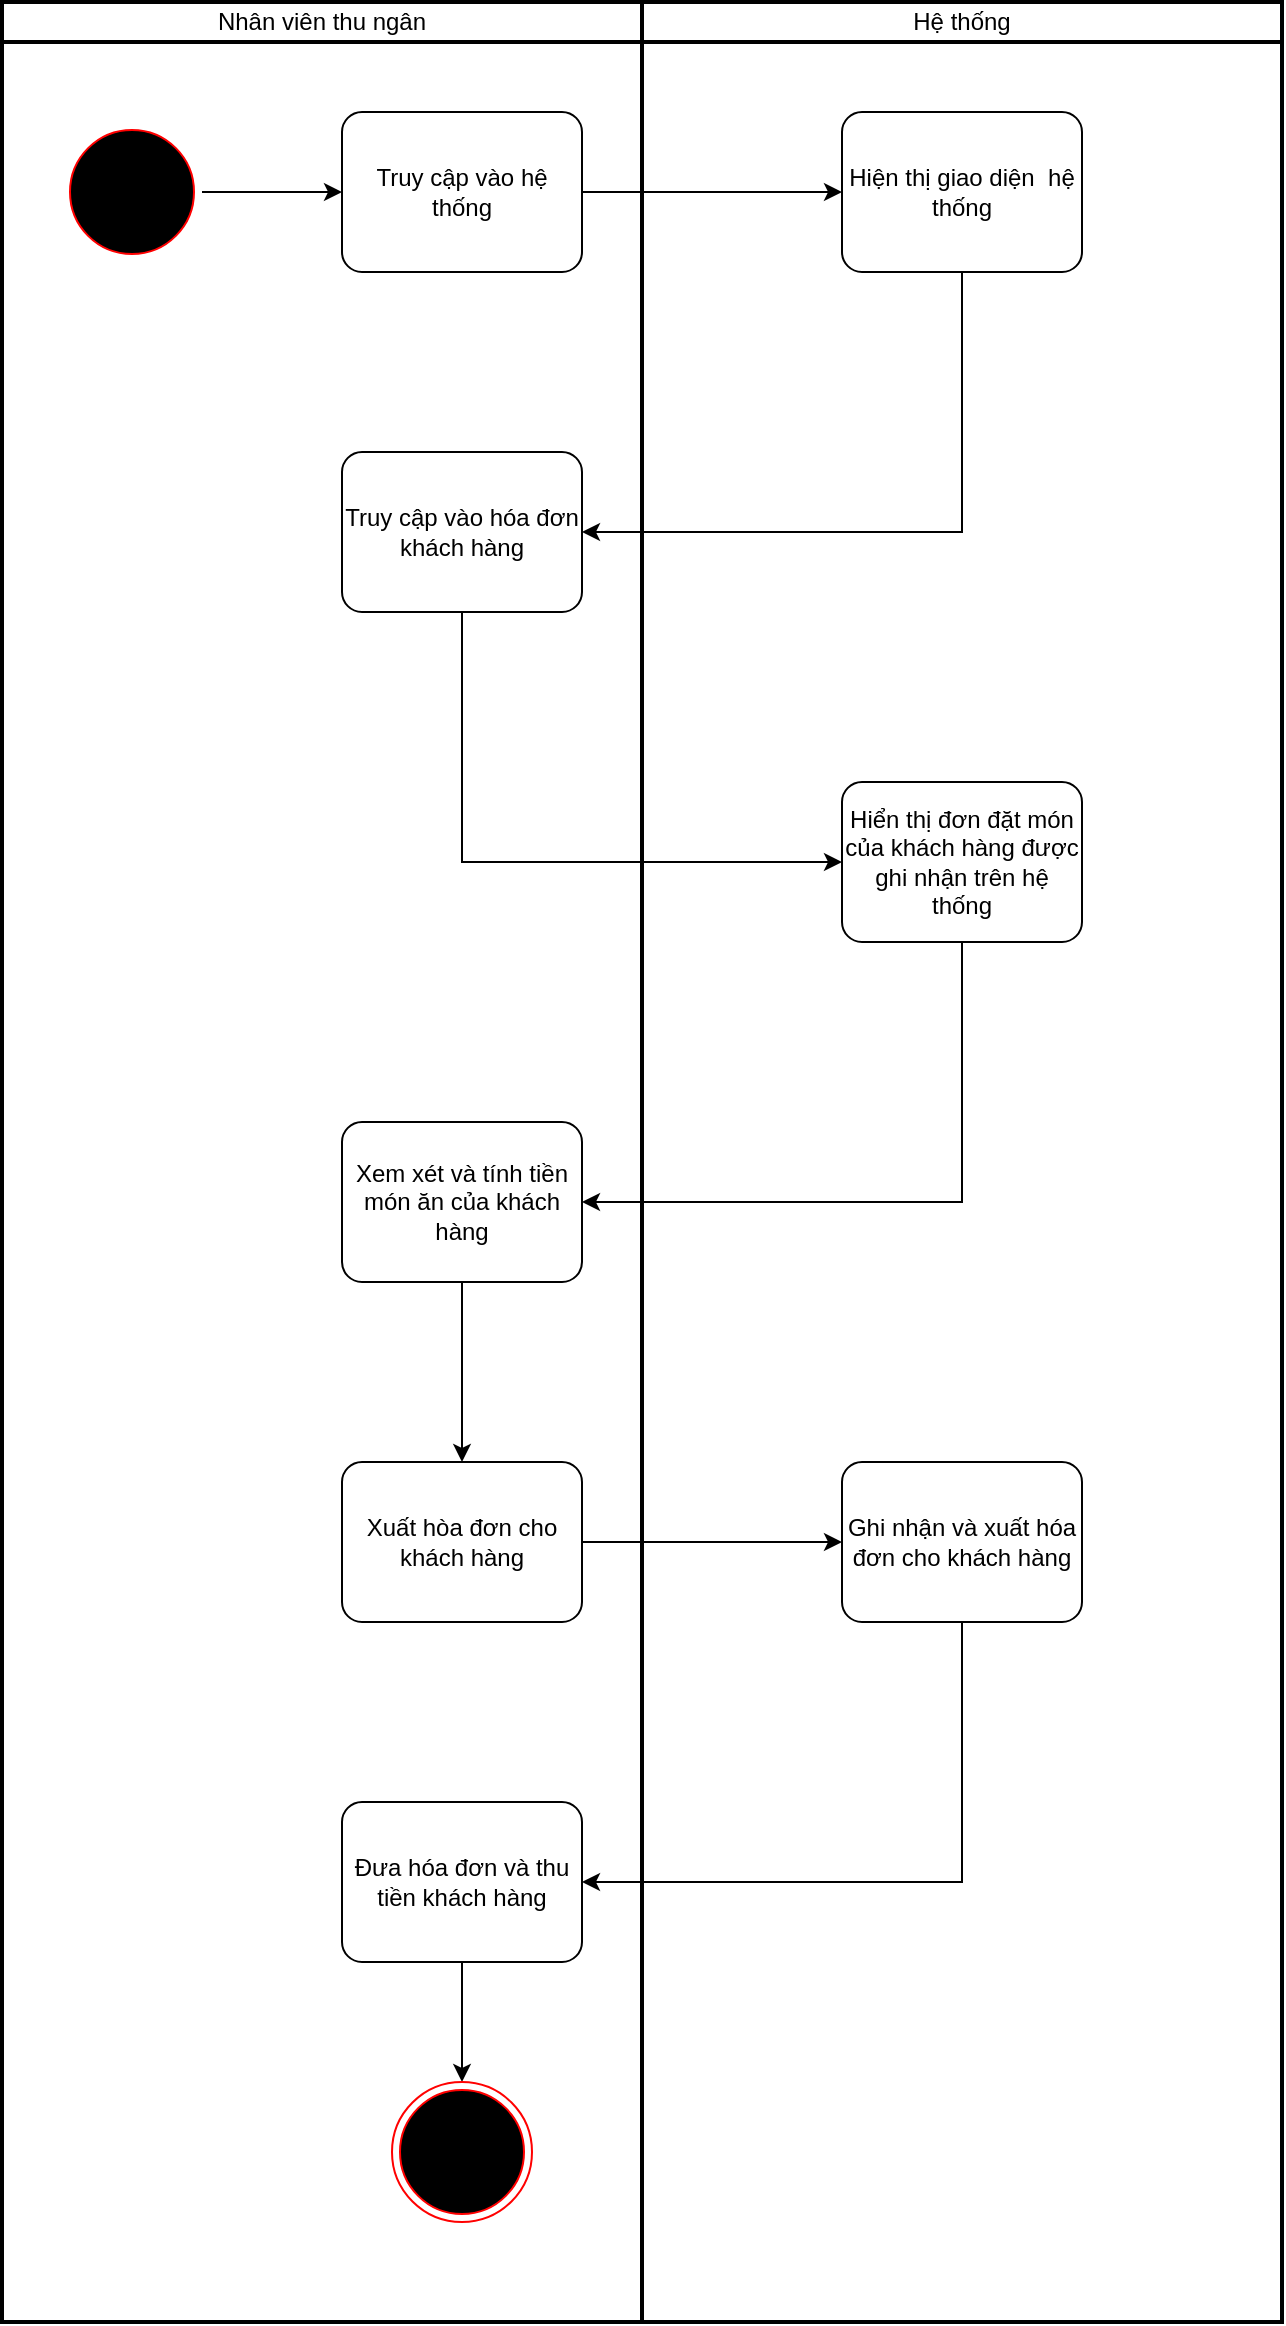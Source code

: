 <mxfile version="23.1.5" type="device">
  <diagram name="Trang-1" id="x3b6MNqA95VscfOql6Ij">
    <mxGraphModel dx="809" dy="932" grid="1" gridSize="10" guides="1" tooltips="1" connect="1" arrows="1" fold="1" page="1" pageScale="1" pageWidth="827" pageHeight="1169" math="0" shadow="0">
      <root>
        <mxCell id="0" />
        <mxCell id="1" parent="0" />
        <mxCell id="VN7yKvlRylW75QVriYP9-14" value="Nhân viên thu ngân" style="swimlane;html=1;startSize=20;fontStyle=0;collapsible=0;horizontal=1;swimlaneLine=1;strokeWidth=2;swimlaneFillColor=#ffffff;whiteSpace=wrap;" vertex="1" parent="1">
          <mxGeometry x="240" y="280" width="320" height="1160" as="geometry" />
        </mxCell>
        <mxCell id="VN7yKvlRylW75QVriYP9-16" value="" style="ellipse;html=1;shape=startState;fillColor=#000000;strokeColor=#ff0000;" vertex="1" parent="VN7yKvlRylW75QVriYP9-14">
          <mxGeometry x="30" y="60" width="70" height="70" as="geometry" />
        </mxCell>
        <mxCell id="VN7yKvlRylW75QVriYP9-21" value="Truy cập vào hệ thống" style="points=[[0.25,0,0],[0.5,0,0],[0.75,0,0],[1,0.25,0],[1,0.5,0],[1,0.75,0],[0.75,1,0],[0.5,1,0],[0.25,1,0],[0,0.75,0],[0,0.5,0],[0,0.25,0]];shape=mxgraph.bpmn.task;whiteSpace=wrap;rectStyle=rounded;size=10;html=1;container=1;expand=0;collapsible=0;taskMarker=abstract;" vertex="1" parent="VN7yKvlRylW75QVriYP9-14">
          <mxGeometry x="170" y="55" width="120" height="80" as="geometry" />
        </mxCell>
        <mxCell id="VN7yKvlRylW75QVriYP9-22" style="edgeStyle=orthogonalEdgeStyle;rounded=0;orthogonalLoop=1;jettySize=auto;html=1;entryX=0;entryY=0.5;entryDx=0;entryDy=0;entryPerimeter=0;" edge="1" parent="VN7yKvlRylW75QVriYP9-14" source="VN7yKvlRylW75QVriYP9-16" target="VN7yKvlRylW75QVriYP9-21">
          <mxGeometry relative="1" as="geometry" />
        </mxCell>
        <mxCell id="VN7yKvlRylW75QVriYP9-25" value="Truy cập vào hóa đơn khách hàng" style="points=[[0.25,0,0],[0.5,0,0],[0.75,0,0],[1,0.25,0],[1,0.5,0],[1,0.75,0],[0.75,1,0],[0.5,1,0],[0.25,1,0],[0,0.75,0],[0,0.5,0],[0,0.25,0]];shape=mxgraph.bpmn.task;whiteSpace=wrap;rectStyle=rounded;size=10;html=1;container=1;expand=0;collapsible=0;taskMarker=abstract;" vertex="1" parent="VN7yKvlRylW75QVriYP9-14">
          <mxGeometry x="170" y="225" width="120" height="80" as="geometry" />
        </mxCell>
        <mxCell id="VN7yKvlRylW75QVriYP9-32" style="edgeStyle=orthogonalEdgeStyle;rounded=0;orthogonalLoop=1;jettySize=auto;html=1;" edge="1" parent="VN7yKvlRylW75QVriYP9-14" source="VN7yKvlRylW75QVriYP9-29" target="VN7yKvlRylW75QVriYP9-31">
          <mxGeometry relative="1" as="geometry" />
        </mxCell>
        <mxCell id="VN7yKvlRylW75QVriYP9-29" value="Xem xét và tính tiền món ăn của khách hàng" style="points=[[0.25,0,0],[0.5,0,0],[0.75,0,0],[1,0.25,0],[1,0.5,0],[1,0.75,0],[0.75,1,0],[0.5,1,0],[0.25,1,0],[0,0.75,0],[0,0.5,0],[0,0.25,0]];shape=mxgraph.bpmn.task;whiteSpace=wrap;rectStyle=rounded;size=10;html=1;container=1;expand=0;collapsible=0;taskMarker=abstract;" vertex="1" parent="VN7yKvlRylW75QVriYP9-14">
          <mxGeometry x="170" y="560" width="120" height="80" as="geometry" />
        </mxCell>
        <mxCell id="VN7yKvlRylW75QVriYP9-31" value="Xuất hòa đơn cho khách hàng" style="points=[[0.25,0,0],[0.5,0,0],[0.75,0,0],[1,0.25,0],[1,0.5,0],[1,0.75,0],[0.75,1,0],[0.5,1,0],[0.25,1,0],[0,0.75,0],[0,0.5,0],[0,0.25,0]];shape=mxgraph.bpmn.task;whiteSpace=wrap;rectStyle=rounded;size=10;html=1;container=1;expand=0;collapsible=0;taskMarker=abstract;" vertex="1" parent="VN7yKvlRylW75QVriYP9-14">
          <mxGeometry x="170" y="730" width="120" height="80" as="geometry" />
        </mxCell>
        <mxCell id="VN7yKvlRylW75QVriYP9-40" style="edgeStyle=orthogonalEdgeStyle;rounded=0;orthogonalLoop=1;jettySize=auto;html=1;" edge="1" parent="VN7yKvlRylW75QVriYP9-14" source="VN7yKvlRylW75QVriYP9-35" target="VN7yKvlRylW75QVriYP9-39">
          <mxGeometry relative="1" as="geometry" />
        </mxCell>
        <mxCell id="VN7yKvlRylW75QVriYP9-35" value="Đưa hóa đơn và thu tiền khách hàng" style="points=[[0.25,0,0],[0.5,0,0],[0.75,0,0],[1,0.25,0],[1,0.5,0],[1,0.75,0],[0.75,1,0],[0.5,1,0],[0.25,1,0],[0,0.75,0],[0,0.5,0],[0,0.25,0]];shape=mxgraph.bpmn.task;whiteSpace=wrap;rectStyle=rounded;size=10;html=1;container=1;expand=0;collapsible=0;taskMarker=abstract;" vertex="1" parent="VN7yKvlRylW75QVriYP9-14">
          <mxGeometry x="170" y="900" width="120" height="80" as="geometry" />
        </mxCell>
        <mxCell id="VN7yKvlRylW75QVriYP9-39" value="" style="ellipse;html=1;shape=endState;fillColor=#000000;strokeColor=#ff0000;" vertex="1" parent="VN7yKvlRylW75QVriYP9-14">
          <mxGeometry x="195" y="1040" width="70" height="70" as="geometry" />
        </mxCell>
        <mxCell id="VN7yKvlRylW75QVriYP9-15" value="Hệ thống" style="swimlane;html=1;startSize=20;fontStyle=0;collapsible=0;horizontal=1;swimlaneLine=1;strokeWidth=2;swimlaneFillColor=#ffffff;whiteSpace=wrap;" vertex="1" parent="1">
          <mxGeometry x="560" y="280" width="320" height="1160" as="geometry" />
        </mxCell>
        <mxCell id="VN7yKvlRylW75QVriYP9-23" value="Hiện thị giao diện&amp;nbsp; hệ thống" style="points=[[0.25,0,0],[0.5,0,0],[0.75,0,0],[1,0.25,0],[1,0.5,0],[1,0.75,0],[0.75,1,0],[0.5,1,0],[0.25,1,0],[0,0.75,0],[0,0.5,0],[0,0.25,0]];shape=mxgraph.bpmn.task;whiteSpace=wrap;rectStyle=rounded;size=10;html=1;container=1;expand=0;collapsible=0;taskMarker=abstract;" vertex="1" parent="VN7yKvlRylW75QVriYP9-15">
          <mxGeometry x="100" y="55" width="120" height="80" as="geometry" />
        </mxCell>
        <mxCell id="VN7yKvlRylW75QVriYP9-27" value="Hiển thị đơn đặt món của khách hàng được ghi nhận trên hệ thống" style="points=[[0.25,0,0],[0.5,0,0],[0.75,0,0],[1,0.25,0],[1,0.5,0],[1,0.75,0],[0.75,1,0],[0.5,1,0],[0.25,1,0],[0,0.75,0],[0,0.5,0],[0,0.25,0]];shape=mxgraph.bpmn.task;whiteSpace=wrap;rectStyle=rounded;size=10;html=1;container=1;expand=0;collapsible=0;taskMarker=abstract;" vertex="1" parent="VN7yKvlRylW75QVriYP9-15">
          <mxGeometry x="100" y="390" width="120" height="80" as="geometry" />
        </mxCell>
        <mxCell id="VN7yKvlRylW75QVriYP9-33" value="Ghi nhận và xuất hóa đơn cho khách hàng" style="points=[[0.25,0,0],[0.5,0,0],[0.75,0,0],[1,0.25,0],[1,0.5,0],[1,0.75,0],[0.75,1,0],[0.5,1,0],[0.25,1,0],[0,0.75,0],[0,0.5,0],[0,0.25,0]];shape=mxgraph.bpmn.task;whiteSpace=wrap;rectStyle=rounded;size=10;html=1;container=1;expand=0;collapsible=0;taskMarker=abstract;" vertex="1" parent="VN7yKvlRylW75QVriYP9-15">
          <mxGeometry x="100" y="730" width="120" height="80" as="geometry" />
        </mxCell>
        <mxCell id="VN7yKvlRylW75QVriYP9-24" style="edgeStyle=orthogonalEdgeStyle;rounded=0;orthogonalLoop=1;jettySize=auto;html=1;" edge="1" parent="1" source="VN7yKvlRylW75QVriYP9-21" target="VN7yKvlRylW75QVriYP9-23">
          <mxGeometry relative="1" as="geometry" />
        </mxCell>
        <mxCell id="VN7yKvlRylW75QVriYP9-26" style="edgeStyle=orthogonalEdgeStyle;rounded=0;orthogonalLoop=1;jettySize=auto;html=1;" edge="1" parent="1" source="VN7yKvlRylW75QVriYP9-23" target="VN7yKvlRylW75QVriYP9-25">
          <mxGeometry relative="1" as="geometry">
            <Array as="points">
              <mxPoint x="720" y="545" />
            </Array>
          </mxGeometry>
        </mxCell>
        <mxCell id="VN7yKvlRylW75QVriYP9-28" style="edgeStyle=orthogonalEdgeStyle;rounded=0;orthogonalLoop=1;jettySize=auto;html=1;" edge="1" parent="1" source="VN7yKvlRylW75QVriYP9-25" target="VN7yKvlRylW75QVriYP9-27">
          <mxGeometry relative="1" as="geometry">
            <Array as="points">
              <mxPoint x="470" y="710" />
            </Array>
          </mxGeometry>
        </mxCell>
        <mxCell id="VN7yKvlRylW75QVriYP9-30" style="edgeStyle=orthogonalEdgeStyle;rounded=0;orthogonalLoop=1;jettySize=auto;html=1;" edge="1" parent="1" source="VN7yKvlRylW75QVriYP9-27" target="VN7yKvlRylW75QVriYP9-29">
          <mxGeometry relative="1" as="geometry">
            <Array as="points">
              <mxPoint x="720" y="880" />
            </Array>
          </mxGeometry>
        </mxCell>
        <mxCell id="VN7yKvlRylW75QVriYP9-34" style="edgeStyle=orthogonalEdgeStyle;rounded=0;orthogonalLoop=1;jettySize=auto;html=1;" edge="1" parent="1" source="VN7yKvlRylW75QVriYP9-31" target="VN7yKvlRylW75QVriYP9-33">
          <mxGeometry relative="1" as="geometry" />
        </mxCell>
        <mxCell id="VN7yKvlRylW75QVriYP9-36" style="edgeStyle=orthogonalEdgeStyle;rounded=0;orthogonalLoop=1;jettySize=auto;html=1;" edge="1" parent="1" source="VN7yKvlRylW75QVriYP9-33" target="VN7yKvlRylW75QVriYP9-35">
          <mxGeometry relative="1" as="geometry">
            <Array as="points">
              <mxPoint x="720" y="1220" />
            </Array>
          </mxGeometry>
        </mxCell>
      </root>
    </mxGraphModel>
  </diagram>
</mxfile>
